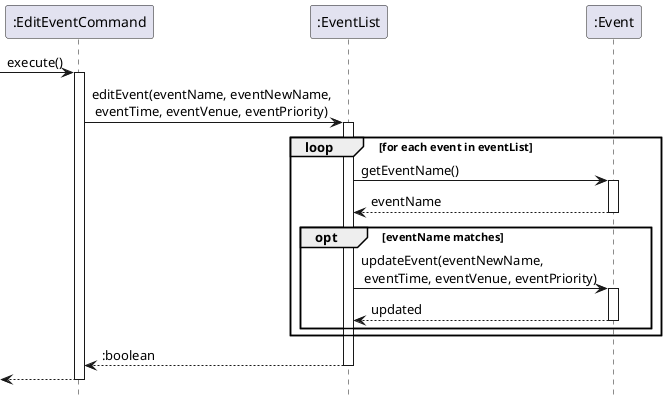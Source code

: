 @startuml
hide footbox

participant ":EditEventCommand" as editCommand
participant ":EventList" as eventList
participant ":Event" as event

[-> editCommand : execute()
activate editCommand

editCommand -> eventList : editEvent(eventName, eventNewName,\n eventTime, eventVenue, eventPriority)
activate eventList

loop for each event in eventList
    eventList -> event : getEventName()
    activate event
    event --> eventList : eventName
    deactivate event

    opt eventName matches
        eventList -> event : updateEvent(eventNewName,\n eventTime, eventVenue, eventPriority)
        activate event
        event --> eventList : updated
        deactivate event
    end

end

return :boolean

return

@enduml